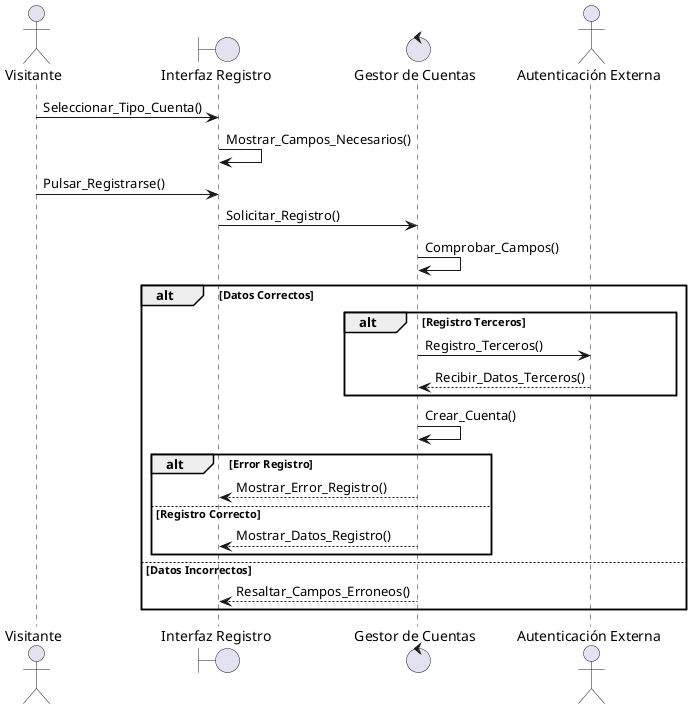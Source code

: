 @startuml Registro
actor Visitante
boundary "Interfaz Registro"
control "Gestor de Cuentas"
actor "Autenticación Externa"

Visitante -> "Interfaz Registro": Seleccionar_Tipo_Cuenta()
"Interfaz Registro" -> "Interfaz Registro": Mostrar_Campos_Necesarios()
Visitante -> "Interfaz Registro": Pulsar_Registrarse()
"Interfaz Registro" -> "Gestor de Cuentas": Solicitar_Registro()
"Gestor de Cuentas" -> "Gestor de Cuentas": Comprobar_Campos()
alt Datos Correctos
    alt Registro Terceros
        "Gestor de Cuentas" -> "Autenticación Externa": Registro_Terceros()
        "Autenticación Externa" --> "Gestor de Cuentas": Recibir_Datos_Terceros()
    end
    "Gestor de Cuentas" -> "Gestor de Cuentas": Crear_Cuenta()
    alt Error Registro
        "Gestor de Cuentas" --> "Interfaz Registro": Mostrar_Error_Registro()
    else Registro Correcto
        "Gestor de Cuentas" --> "Interfaz Registro": Mostrar_Datos_Registro()
    end
else Datos Incorrectos
    "Gestor de Cuentas" --> "Interfaz Registro": Resaltar_Campos_Erroneos()
end
@enduml